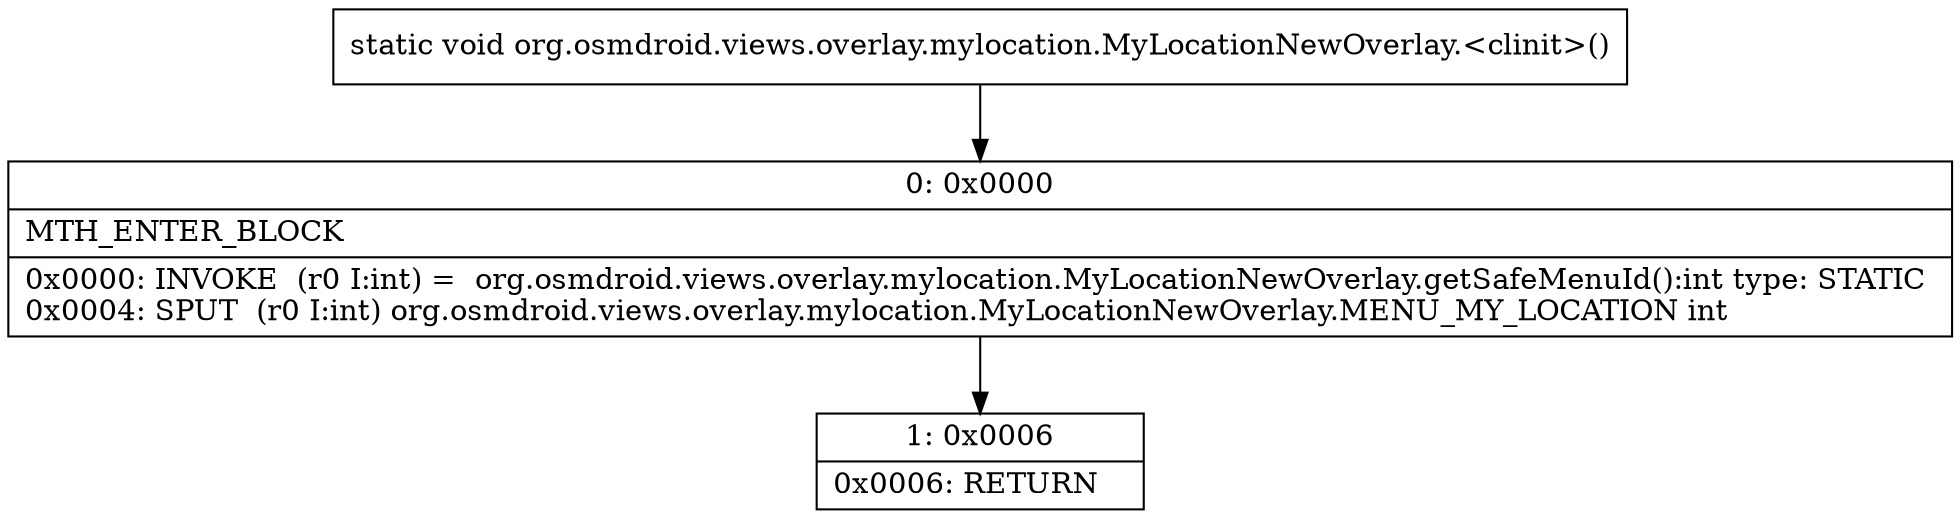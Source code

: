 digraph "CFG fororg.osmdroid.views.overlay.mylocation.MyLocationNewOverlay.\<clinit\>()V" {
Node_0 [shape=record,label="{0\:\ 0x0000|MTH_ENTER_BLOCK\l|0x0000: INVOKE  (r0 I:int) =  org.osmdroid.views.overlay.mylocation.MyLocationNewOverlay.getSafeMenuId():int type: STATIC \l0x0004: SPUT  (r0 I:int) org.osmdroid.views.overlay.mylocation.MyLocationNewOverlay.MENU_MY_LOCATION int \l}"];
Node_1 [shape=record,label="{1\:\ 0x0006|0x0006: RETURN   \l}"];
MethodNode[shape=record,label="{static void org.osmdroid.views.overlay.mylocation.MyLocationNewOverlay.\<clinit\>() }"];
MethodNode -> Node_0;
Node_0 -> Node_1;
}

